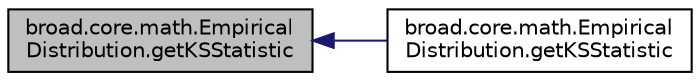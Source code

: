 digraph "broad.core.math.EmpiricalDistribution.getKSStatistic"
{
  edge [fontname="Helvetica",fontsize="10",labelfontname="Helvetica",labelfontsize="10"];
  node [fontname="Helvetica",fontsize="10",shape=record];
  rankdir="LR";
  Node1 [label="broad.core.math.Empirical\lDistribution.getKSStatistic",height=0.2,width=0.4,color="black", fillcolor="grey75", style="filled" fontcolor="black"];
  Node1 -> Node2 [dir="back",color="midnightblue",fontsize="10",style="solid",fontname="Helvetica"];
  Node2 [label="broad.core.math.Empirical\lDistribution.getKSStatistic",height=0.2,width=0.4,color="black", fillcolor="white", style="filled",URL="$classbroad_1_1core_1_1math_1_1_empirical_distribution.html#a8af2c18c74eee6d28cd8e6778169260c"];
}
